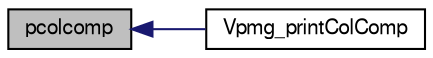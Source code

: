 digraph "pcolcomp"
{
  edge [fontname="FreeSans",fontsize="10",labelfontname="FreeSans",labelfontsize="10"];
  node [fontname="FreeSans",fontsize="10",shape=record];
  rankdir="LR";
  Node1 [label="pcolcomp",height=0.2,width=0.4,color="black", fillcolor="grey75", style="filled" fontcolor="black"];
  Node1 -> Node2 [dir="back",color="midnightblue",fontsize="10",style="solid",fontname="FreeSans"];
  Node2 [label="Vpmg_printColComp",height=0.2,width=0.4,color="black", fillcolor="white", style="filled",URL="$group___vpmg.html#gafd544ba4fe172d3f942016cf74e7a31e",tooltip="Print out a column-compressed sparse matrix in Harwell-Boeing format."];
}
